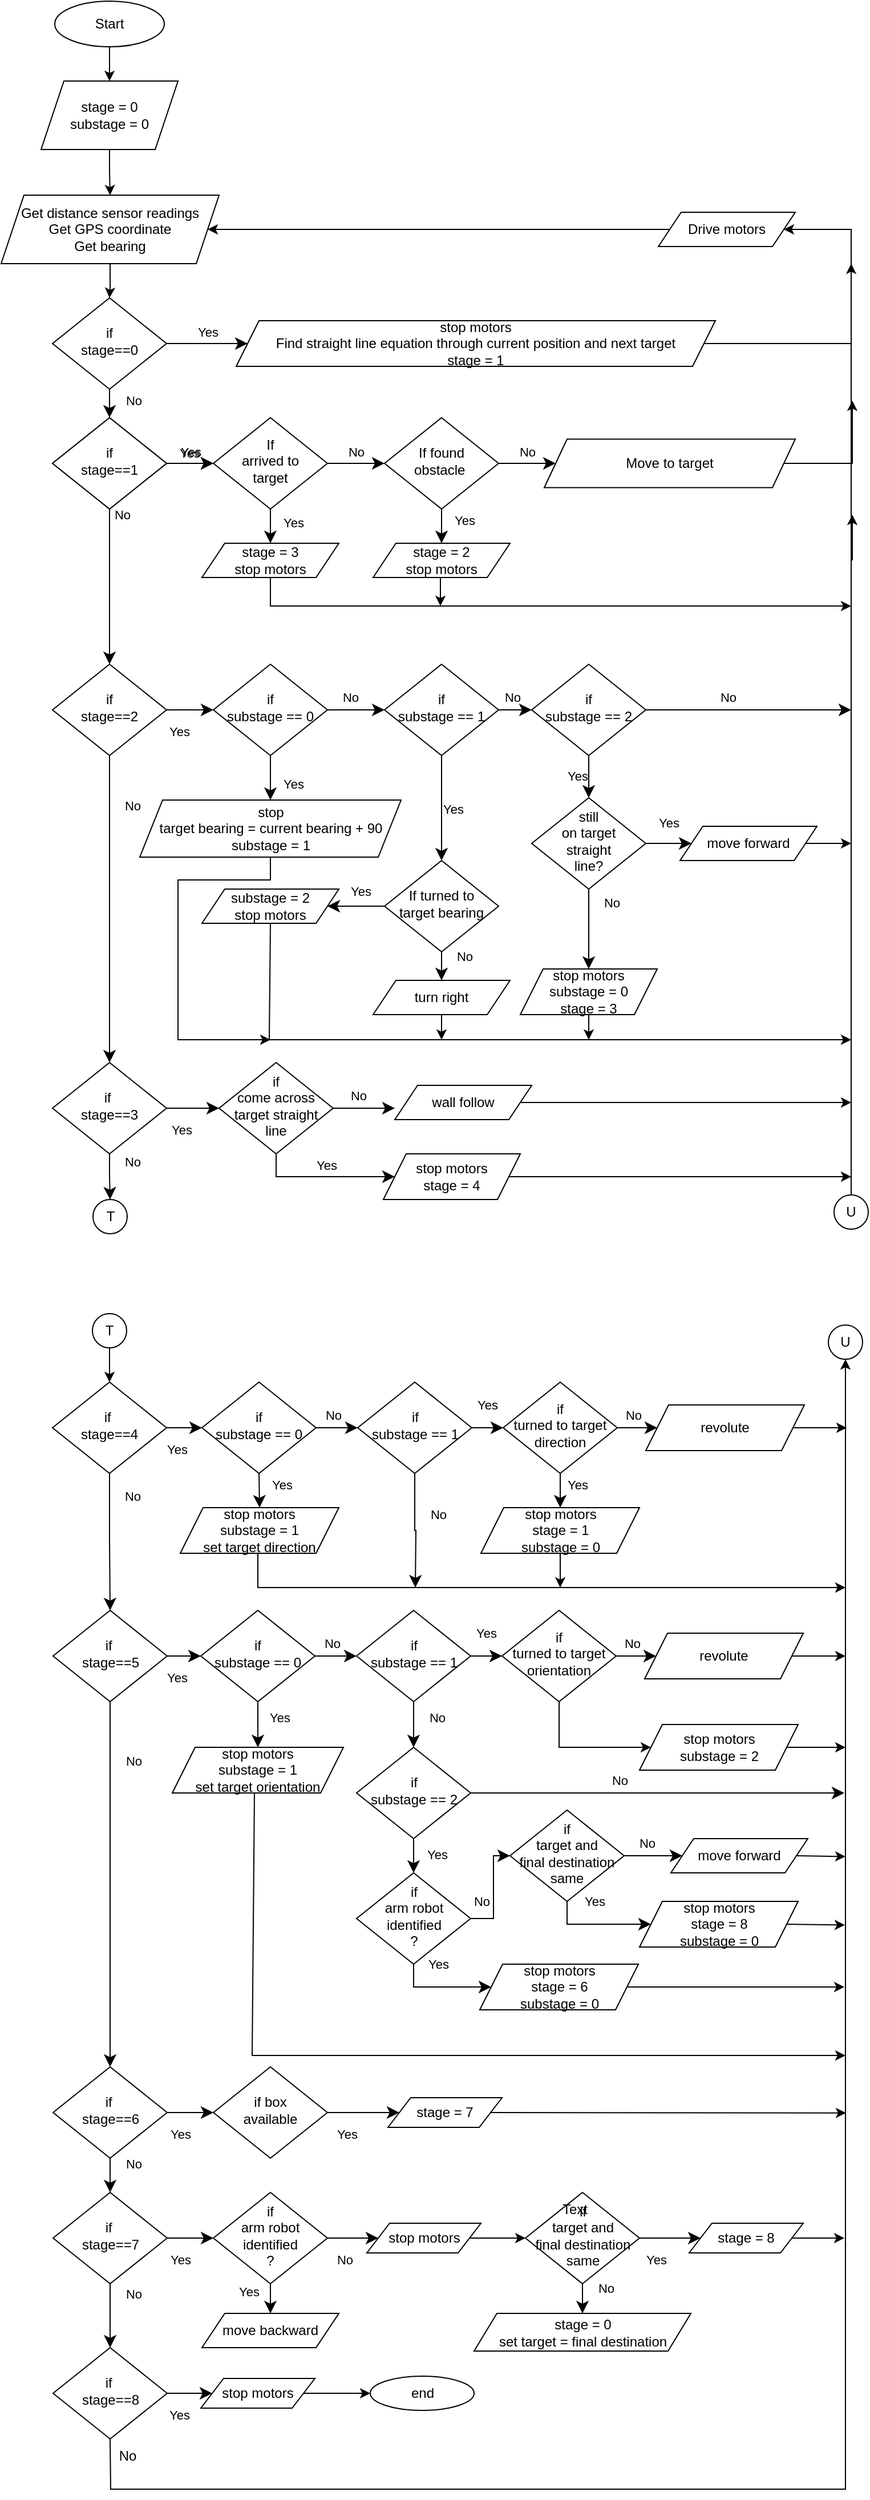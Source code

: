 <mxfile version="24.2.5" type="device">
  <diagram name="Page-1" id="t5jwGCP0SxloQZ26RUvD">
    <mxGraphModel dx="1518" dy="740" grid="1" gridSize="10" guides="1" tooltips="1" connect="1" arrows="1" fold="1" page="1" pageScale="1" pageWidth="827" pageHeight="1169" math="0" shadow="0">
      <root>
        <mxCell id="0" />
        <mxCell id="1" parent="0" />
        <mxCell id="_TaEZDNFQUjbEq2UXu18-1" value="" style="edgeStyle=orthogonalEdgeStyle;rounded=0;orthogonalLoop=1;jettySize=auto;html=1;" parent="1" source="_TaEZDNFQUjbEq2UXu18-2" target="_TaEZDNFQUjbEq2UXu18-4" edge="1">
          <mxGeometry relative="1" as="geometry" />
        </mxCell>
        <mxCell id="_TaEZDNFQUjbEq2UXu18-2" value="Start" style="ellipse;whiteSpace=wrap;html=1;" parent="1" vertex="1">
          <mxGeometry x="64" y="50" width="96" height="40" as="geometry" />
        </mxCell>
        <mxCell id="_TaEZDNFQUjbEq2UXu18-3" value="" style="edgeStyle=orthogonalEdgeStyle;rounded=0;orthogonalLoop=1;jettySize=auto;html=1;" parent="1" source="_TaEZDNFQUjbEq2UXu18-4" target="_TaEZDNFQUjbEq2UXu18-6" edge="1">
          <mxGeometry relative="1" as="geometry" />
        </mxCell>
        <mxCell id="_TaEZDNFQUjbEq2UXu18-4" value="stage = 0&lt;br&gt;substage = 0" style="shape=parallelogram;perimeter=parallelogramPerimeter;whiteSpace=wrap;html=1;fixedSize=1;" parent="1" vertex="1">
          <mxGeometry x="52" y="120" width="120" height="60" as="geometry" />
        </mxCell>
        <mxCell id="_TaEZDNFQUjbEq2UXu18-5" value="" style="edgeStyle=orthogonalEdgeStyle;rounded=0;orthogonalLoop=1;jettySize=auto;html=1;" parent="1" source="_TaEZDNFQUjbEq2UXu18-6" target="_TaEZDNFQUjbEq2UXu18-8" edge="1">
          <mxGeometry relative="1" as="geometry" />
        </mxCell>
        <mxCell id="_TaEZDNFQUjbEq2UXu18-6" value="Get distance sensor readings&lt;br&gt;Get GPS coordinate&lt;br&gt;Get bearing" style="shape=parallelogram;perimeter=parallelogramPerimeter;whiteSpace=wrap;html=1;fixedSize=1;" parent="1" vertex="1">
          <mxGeometry x="17" y="220" width="191" height="60" as="geometry" />
        </mxCell>
        <mxCell id="_TaEZDNFQUjbEq2UXu18-7" value="No" style="rounded=0;html=1;jettySize=auto;orthogonalLoop=1;fontSize=11;endArrow=classic;endFill=1;endSize=8;strokeWidth=1;shadow=0;labelBackgroundColor=none;edgeStyle=orthogonalEdgeStyle;exitX=0.5;exitY=1;exitDx=0;exitDy=0;entryX=0.5;entryY=0;entryDx=0;entryDy=0;" parent="1" source="_TaEZDNFQUjbEq2UXu18-8" target="_TaEZDNFQUjbEq2UXu18-13" edge="1">
          <mxGeometry x="-0.2" y="21" relative="1" as="geometry">
            <mxPoint as="offset" />
            <mxPoint x="114" y="390" as="sourcePoint" />
            <mxPoint x="183" y="440" as="targetPoint" />
          </mxGeometry>
        </mxCell>
        <mxCell id="_TaEZDNFQUjbEq2UXu18-8" value="if&lt;br&gt;stage==0" style="rhombus;whiteSpace=wrap;html=1;shadow=0;fontFamily=Helvetica;fontSize=12;align=center;strokeWidth=1;spacing=6;spacingTop=-4;" parent="1" vertex="1">
          <mxGeometry x="62" y="310" width="100" height="80" as="geometry" />
        </mxCell>
        <mxCell id="_TaEZDNFQUjbEq2UXu18-9" value="Yes" style="edgeStyle=orthogonalEdgeStyle;rounded=0;html=1;jettySize=auto;orthogonalLoop=1;fontSize=11;endArrow=classic;endFill=1;endSize=8;strokeWidth=1;shadow=0;labelBackgroundColor=none;strokeColor=default;entryX=0;entryY=0.5;entryDx=0;entryDy=0;" parent="1" source="_TaEZDNFQUjbEq2UXu18-8" target="_TaEZDNFQUjbEq2UXu18-10" edge="1">
          <mxGeometry y="10" relative="1" as="geometry">
            <mxPoint as="offset" />
            <mxPoint x="214" y="350" as="targetPoint" />
          </mxGeometry>
        </mxCell>
        <mxCell id="_TaEZDNFQUjbEq2UXu18-10" value="stop motors&lt;br&gt;Find straight line equation through current position and next target&lt;br&gt;stage = 1" style="shape=parallelogram;perimeter=parallelogramPerimeter;whiteSpace=wrap;html=1;fixedSize=1;" parent="1" vertex="1">
          <mxGeometry x="223" y="330" width="420" height="40" as="geometry" />
        </mxCell>
        <mxCell id="_TaEZDNFQUjbEq2UXu18-12" value="No" style="rounded=0;html=1;jettySize=auto;orthogonalLoop=1;fontSize=11;endArrow=classic;endFill=1;endSize=8;strokeWidth=1;shadow=0;labelBackgroundColor=none;edgeStyle=orthogonalEdgeStyle;exitX=0.5;exitY=1;exitDx=0;exitDy=0;entryX=0.5;entryY=0;entryDx=0;entryDy=0;" parent="1" source="_TaEZDNFQUjbEq2UXu18-33" target="_TaEZDNFQUjbEq2UXu18-36" edge="1">
          <mxGeometry x="-0.926" y="11" relative="1" as="geometry">
            <mxPoint as="offset" />
            <mxPoint x="112" y="512" as="sourcePoint" />
            <mxPoint x="103" y="562" as="targetPoint" />
          </mxGeometry>
        </mxCell>
        <mxCell id="_TaEZDNFQUjbEq2UXu18-13" value="if&lt;br&gt;stage==1" style="rhombus;whiteSpace=wrap;html=1;shadow=0;fontFamily=Helvetica;fontSize=12;align=center;strokeWidth=1;spacing=6;spacingTop=-4;" parent="1" vertex="1">
          <mxGeometry x="62" y="415" width="100" height="80" as="geometry" />
        </mxCell>
        <mxCell id="_TaEZDNFQUjbEq2UXu18-14" value="Yes" style="edgeStyle=orthogonalEdgeStyle;rounded=0;html=1;jettySize=auto;orthogonalLoop=1;fontSize=11;endArrow=classic;endFill=1;endSize=8;strokeWidth=1;shadow=0;labelBackgroundColor=none;strokeColor=default;entryX=0;entryY=0.5;entryDx=0;entryDy=0;" parent="1" source="_TaEZDNFQUjbEq2UXu18-13" target="_TaEZDNFQUjbEq2UXu18-17" edge="1">
          <mxGeometry y="10" relative="1" as="geometry">
            <mxPoint as="offset" />
            <mxPoint x="205" y="455" as="targetPoint" />
          </mxGeometry>
        </mxCell>
        <mxCell id="_TaEZDNFQUjbEq2UXu18-15" value="Yes" style="rounded=0;html=1;jettySize=auto;orthogonalLoop=1;fontSize=11;endArrow=classic;endFill=1;endSize=8;strokeWidth=1;shadow=0;labelBackgroundColor=none;edgeStyle=orthogonalEdgeStyle;entryX=0.5;entryY=0;entryDx=0;entryDy=0;" parent="1" source="_TaEZDNFQUjbEq2UXu18-17" target="_TaEZDNFQUjbEq2UXu18-24" edge="1">
          <mxGeometry x="0.273" y="20" relative="1" as="geometry">
            <mxPoint as="offset" />
            <mxPoint x="273" y="535" as="targetPoint" />
          </mxGeometry>
        </mxCell>
        <mxCell id="_TaEZDNFQUjbEq2UXu18-16" value="No" style="edgeStyle=orthogonalEdgeStyle;rounded=0;html=1;jettySize=auto;orthogonalLoop=1;fontSize=11;endArrow=classic;endFill=1;endSize=8;strokeWidth=1;shadow=0;labelBackgroundColor=none;entryX=0;entryY=0.5;entryDx=0;entryDy=0;" parent="1" source="_TaEZDNFQUjbEq2UXu18-17" target="_TaEZDNFQUjbEq2UXu18-22" edge="1">
          <mxGeometry y="10" relative="1" as="geometry">
            <mxPoint as="offset" />
            <mxPoint x="363" y="455" as="targetPoint" />
          </mxGeometry>
        </mxCell>
        <mxCell id="_TaEZDNFQUjbEq2UXu18-17" value="If&lt;br&gt;arrived to &lt;br&gt;target" style="rhombus;whiteSpace=wrap;html=1;shadow=0;fontFamily=Helvetica;fontSize=12;align=center;strokeWidth=1;spacing=6;spacingTop=-4;" parent="1" vertex="1">
          <mxGeometry x="203" y="415" width="100" height="80" as="geometry" />
        </mxCell>
        <mxCell id="_TaEZDNFQUjbEq2UXu18-18" value="" style="edgeStyle=orthogonalEdgeStyle;rounded=0;orthogonalLoop=1;jettySize=auto;html=1;strokeColor=default;endArrow=classic;endFill=1;" parent="1" source="_TaEZDNFQUjbEq2UXu18-19" target="_TaEZDNFQUjbEq2UXu18-6" edge="1">
          <mxGeometry relative="1" as="geometry" />
        </mxCell>
        <mxCell id="_TaEZDNFQUjbEq2UXu18-19" value="Drive motors" style="shape=parallelogram;perimeter=parallelogramPerimeter;whiteSpace=wrap;html=1;fixedSize=1;" parent="1" vertex="1">
          <mxGeometry x="593" y="235" width="120" height="30" as="geometry" />
        </mxCell>
        <mxCell id="_TaEZDNFQUjbEq2UXu18-20" value="Yes" style="rounded=0;html=1;jettySize=auto;orthogonalLoop=1;fontSize=11;endArrow=classic;endFill=1;endSize=8;strokeWidth=1;shadow=0;labelBackgroundColor=none;edgeStyle=orthogonalEdgeStyle;entryX=0.5;entryY=0;entryDx=0;entryDy=0;" parent="1" source="_TaEZDNFQUjbEq2UXu18-22" target="_TaEZDNFQUjbEq2UXu18-26" edge="1">
          <mxGeometry x="0.2" y="20" relative="1" as="geometry">
            <mxPoint as="offset" />
            <mxPoint x="433" y="535" as="targetPoint" />
          </mxGeometry>
        </mxCell>
        <mxCell id="_TaEZDNFQUjbEq2UXu18-21" value="No" style="edgeStyle=orthogonalEdgeStyle;rounded=0;html=1;jettySize=auto;orthogonalLoop=1;fontSize=11;endArrow=classic;endFill=1;endSize=8;strokeWidth=1;shadow=0;labelBackgroundColor=none;entryX=0;entryY=0.5;entryDx=0;entryDy=0;" parent="1" source="_TaEZDNFQUjbEq2UXu18-22" target="_TaEZDNFQUjbEq2UXu18-27" edge="1">
          <mxGeometry y="10" relative="1" as="geometry">
            <mxPoint as="offset" />
            <mxPoint x="523" y="430" as="targetPoint" />
          </mxGeometry>
        </mxCell>
        <mxCell id="_TaEZDNFQUjbEq2UXu18-22" value="If found obstacle&amp;nbsp;" style="rhombus;whiteSpace=wrap;html=1;shadow=0;fontFamily=Helvetica;fontSize=12;align=center;strokeWidth=1;spacing=6;spacingTop=-4;" parent="1" vertex="1">
          <mxGeometry x="353" y="415" width="100" height="80" as="geometry" />
        </mxCell>
        <mxCell id="_TaEZDNFQUjbEq2UXu18-24" value="stage = 3&lt;br&gt;stop motors" style="shape=parallelogram;perimeter=parallelogramPerimeter;whiteSpace=wrap;html=1;fixedSize=1;" parent="1" vertex="1">
          <mxGeometry x="193" y="525" width="120" height="30" as="geometry" />
        </mxCell>
        <mxCell id="_TaEZDNFQUjbEq2UXu18-25" value="" style="edgeStyle=orthogonalEdgeStyle;rounded=0;orthogonalLoop=1;jettySize=auto;html=1;strokeColor=default;endArrow=classic;endFill=1;exitX=0.5;exitY=1;exitDx=0;exitDy=0;" parent="1" source="_TaEZDNFQUjbEq2UXu18-26" edge="1">
          <mxGeometry relative="1" as="geometry">
            <mxPoint x="402" y="580" as="targetPoint" />
          </mxGeometry>
        </mxCell>
        <mxCell id="_TaEZDNFQUjbEq2UXu18-26" value="stage = 2&lt;br&gt;stop&amp;nbsp;motors" style="shape=parallelogram;perimeter=parallelogramPerimeter;whiteSpace=wrap;html=1;fixedSize=1;" parent="1" vertex="1">
          <mxGeometry x="343" y="525" width="120" height="30" as="geometry" />
        </mxCell>
        <mxCell id="_TaEZDNFQUjbEq2UXu18-27" value="Move to target" style="shape=parallelogram;perimeter=parallelogramPerimeter;whiteSpace=wrap;html=1;fixedSize=1;" parent="1" vertex="1">
          <mxGeometry x="493" y="433.75" width="220" height="42.5" as="geometry" />
        </mxCell>
        <mxCell id="_TaEZDNFQUjbEq2UXu18-28" value="" style="endArrow=classic;html=1;rounded=0;strokeColor=default;exitX=0.5;exitY=1;exitDx=0;exitDy=0;" parent="1" source="_TaEZDNFQUjbEq2UXu18-24" edge="1">
          <mxGeometry width="50" height="50" relative="1" as="geometry">
            <mxPoint x="403" y="510" as="sourcePoint" />
            <mxPoint x="762" y="580" as="targetPoint" />
            <Array as="points">
              <mxPoint x="253" y="580" />
              <mxPoint x="598" y="580" />
            </Array>
          </mxGeometry>
        </mxCell>
        <mxCell id="_TaEZDNFQUjbEq2UXu18-29" value="" style="endArrow=classic;html=1;rounded=0;strokeColor=default;exitX=1;exitY=0.5;exitDx=0;exitDy=0;" parent="1" source="_TaEZDNFQUjbEq2UXu18-27" edge="1">
          <mxGeometry width="50" height="50" relative="1" as="geometry">
            <mxPoint x="403" y="510" as="sourcePoint" />
            <mxPoint x="763" y="400" as="targetPoint" />
            <Array as="points">
              <mxPoint x="763" y="455" />
            </Array>
          </mxGeometry>
        </mxCell>
        <mxCell id="_TaEZDNFQUjbEq2UXu18-30" value="" style="endArrow=classic;html=1;rounded=0;strokeColor=default;" parent="1" edge="1">
          <mxGeometry width="50" height="50" relative="1" as="geometry">
            <mxPoint x="763" y="540" as="sourcePoint" />
            <mxPoint x="763" y="500" as="targetPoint" />
            <Array as="points">
              <mxPoint x="763" y="540" />
            </Array>
          </mxGeometry>
        </mxCell>
        <mxCell id="_TaEZDNFQUjbEq2UXu18-31" value="No" style="edgeStyle=orthogonalEdgeStyle;rounded=0;html=1;jettySize=auto;orthogonalLoop=1;fontSize=11;endArrow=classic;endFill=1;endSize=8;strokeWidth=1;shadow=0;labelBackgroundColor=none;entryX=0;entryY=0.5;entryDx=0;entryDy=0;exitX=1;exitY=0.5;exitDx=0;exitDy=0;" parent="1" source="_TaEZDNFQUjbEq2UXu18-32" target="_TaEZDNFQUjbEq2UXu18-40" edge="1">
          <mxGeometry x="-0.208" y="11" relative="1" as="geometry">
            <mxPoint as="offset" />
            <mxPoint x="353" y="671" as="targetPoint" />
            <mxPoint x="303" y="671" as="sourcePoint" />
          </mxGeometry>
        </mxCell>
        <mxCell id="_TaEZDNFQUjbEq2UXu18-32" value="if &lt;br&gt;substage == 0" style="rhombus;whiteSpace=wrap;html=1;shadow=0;fontFamily=Helvetica;fontSize=12;align=center;strokeWidth=1;spacing=6;spacingTop=-4;" parent="1" vertex="1">
          <mxGeometry x="203" y="631" width="100" height="80" as="geometry" />
        </mxCell>
        <mxCell id="_TaEZDNFQUjbEq2UXu18-33" value="if&lt;br&gt;stage==1" style="rhombus;whiteSpace=wrap;html=1;shadow=0;fontFamily=Helvetica;fontSize=12;align=center;strokeWidth=1;spacing=6;spacingTop=-4;" parent="1" vertex="1">
          <mxGeometry x="62" y="415" width="100" height="80" as="geometry" />
        </mxCell>
        <mxCell id="_TaEZDNFQUjbEq2UXu18-34" value="Yes" style="edgeStyle=orthogonalEdgeStyle;rounded=0;html=1;jettySize=auto;orthogonalLoop=1;fontSize=11;endArrow=classic;endFill=1;endSize=8;strokeWidth=1;shadow=0;labelBackgroundColor=none;strokeColor=default;entryX=0;entryY=0.5;entryDx=0;entryDy=0;" parent="1" source="_TaEZDNFQUjbEq2UXu18-33" edge="1">
          <mxGeometry y="10" relative="1" as="geometry">
            <mxPoint as="offset" />
            <mxPoint x="203" y="455" as="targetPoint" />
          </mxGeometry>
        </mxCell>
        <mxCell id="_TaEZDNFQUjbEq2UXu18-35" value="No" style="rounded=0;html=1;jettySize=auto;orthogonalLoop=1;fontSize=11;endArrow=classic;endFill=1;endSize=8;strokeWidth=1;shadow=0;labelBackgroundColor=none;edgeStyle=orthogonalEdgeStyle;exitX=0.5;exitY=1;exitDx=0;exitDy=0;entryX=0.5;entryY=0;entryDx=0;entryDy=0;" parent="1" source="_TaEZDNFQUjbEq2UXu18-36" target="_TaEZDNFQUjbEq2UXu18-44" edge="1">
          <mxGeometry x="-0.675" y="20" relative="1" as="geometry">
            <mxPoint as="offset" />
            <mxPoint x="143" y="720" as="sourcePoint" />
            <mxPoint x="113" y="780" as="targetPoint" />
            <Array as="points" />
          </mxGeometry>
        </mxCell>
        <mxCell id="_TaEZDNFQUjbEq2UXu18-36" value="if&lt;br&gt;stage==2" style="rhombus;whiteSpace=wrap;html=1;shadow=0;fontFamily=Helvetica;fontSize=12;align=center;strokeWidth=1;spacing=6;spacingTop=-4;" parent="1" vertex="1">
          <mxGeometry x="62" y="631" width="100" height="80" as="geometry" />
        </mxCell>
        <mxCell id="_TaEZDNFQUjbEq2UXu18-37" value="Yes" style="edgeStyle=orthogonalEdgeStyle;rounded=0;html=1;jettySize=auto;orthogonalLoop=1;fontSize=11;endArrow=classic;endFill=1;endSize=8;strokeWidth=1;shadow=0;labelBackgroundColor=none;strokeColor=default;entryX=0;entryY=0.5;entryDx=0;entryDy=0;exitX=1;exitY=0.5;exitDx=0;exitDy=0;" parent="1" source="_TaEZDNFQUjbEq2UXu18-36" target="_TaEZDNFQUjbEq2UXu18-32" edge="1">
          <mxGeometry x="-0.463" y="-19" relative="1" as="geometry">
            <mxPoint as="offset" />
            <mxPoint x="203" y="671" as="targetPoint" />
            <mxPoint x="162" y="667" as="sourcePoint" />
          </mxGeometry>
        </mxCell>
        <mxCell id="_TaEZDNFQUjbEq2UXu18-39" value="Yes" style="edgeStyle=orthogonalEdgeStyle;rounded=0;html=1;jettySize=auto;orthogonalLoop=1;fontSize=11;endArrow=classic;endFill=1;endSize=8;strokeWidth=1;shadow=0;labelBackgroundColor=none;exitX=0.5;exitY=1;exitDx=0;exitDy=0;entryX=0.5;entryY=0;entryDx=0;entryDy=0;" parent="1" source="_TaEZDNFQUjbEq2UXu18-40" target="_TaEZDNFQUjbEq2UXu18-63" edge="1">
          <mxGeometry x="0.014" y="10" relative="1" as="geometry">
            <mxPoint as="offset" />
            <mxPoint x="403" y="769.5" as="targetPoint" />
            <Array as="points" />
          </mxGeometry>
        </mxCell>
        <mxCell id="_TaEZDNFQUjbEq2UXu18-40" value="if &lt;br&gt;substage == 1" style="rhombus;whiteSpace=wrap;html=1;shadow=0;fontFamily=Helvetica;fontSize=12;align=center;strokeWidth=1;spacing=6;spacingTop=-4;" parent="1" vertex="1">
          <mxGeometry x="353" y="631" width="100" height="80" as="geometry" />
        </mxCell>
        <mxCell id="_TaEZDNFQUjbEq2UXu18-44" value="if&amp;nbsp;&lt;br&gt;stage==3" style="rhombus;whiteSpace=wrap;html=1;shadow=0;fontFamily=Helvetica;fontSize=12;align=center;strokeWidth=1;spacing=6;spacingTop=-4;" parent="1" vertex="1">
          <mxGeometry x="62" y="980" width="100" height="80" as="geometry" />
        </mxCell>
        <mxCell id="_TaEZDNFQUjbEq2UXu18-45" value="end" style="ellipse;whiteSpace=wrap;html=1;" parent="1" vertex="1">
          <mxGeometry x="340.5" y="2131" width="91" height="30" as="geometry" />
        </mxCell>
        <mxCell id="_TaEZDNFQUjbEq2UXu18-46" value="" style="endArrow=classic;html=1;rounded=0;strokeColor=default;exitX=0.5;exitY=0;exitDx=0;exitDy=0;" parent="1" source="_TaEZDNFQUjbEq2UXu18-98" edge="1">
          <mxGeometry width="50" height="50" relative="1" as="geometry">
            <mxPoint x="762" y="1104" as="sourcePoint" />
            <mxPoint x="762" y="280" as="targetPoint" />
          </mxGeometry>
        </mxCell>
        <mxCell id="_TaEZDNFQUjbEq2UXu18-57" value="Yes" style="rounded=0;html=1;jettySize=auto;orthogonalLoop=1;fontSize=11;endArrow=classic;endFill=1;endSize=8;strokeWidth=1;shadow=0;labelBackgroundColor=none;edgeStyle=orthogonalEdgeStyle;entryX=0.5;entryY=0;entryDx=0;entryDy=0;exitX=0.5;exitY=1;exitDx=0;exitDy=0;" parent="1" source="_TaEZDNFQUjbEq2UXu18-32" target="_TaEZDNFQUjbEq2UXu18-58" edge="1">
          <mxGeometry x="0.273" y="20" relative="1" as="geometry">
            <mxPoint as="offset" />
            <mxPoint x="256" y="741.5" as="targetPoint" />
            <mxPoint x="256" y="711.5" as="sourcePoint" />
          </mxGeometry>
        </mxCell>
        <mxCell id="_TaEZDNFQUjbEq2UXu18-58" value="stop&lt;br&gt;target bearing = current bearing + 90&lt;br&gt;substage = 1" style="shape=parallelogram;perimeter=parallelogramPerimeter;whiteSpace=wrap;html=1;fixedSize=1;" parent="1" vertex="1">
          <mxGeometry x="138.5" y="750" width="229" height="50" as="geometry" />
        </mxCell>
        <mxCell id="_TaEZDNFQUjbEq2UXu18-59" value="if &lt;br&gt;substage == 2" style="rhombus;whiteSpace=wrap;html=1;shadow=0;fontFamily=Helvetica;fontSize=12;align=center;strokeWidth=1;spacing=6;spacingTop=-4;" parent="1" vertex="1">
          <mxGeometry x="482" y="631" width="100" height="80" as="geometry" />
        </mxCell>
        <mxCell id="_TaEZDNFQUjbEq2UXu18-60" value="No" style="edgeStyle=orthogonalEdgeStyle;rounded=0;html=1;jettySize=auto;orthogonalLoop=1;fontSize=11;endArrow=classic;endFill=1;endSize=8;strokeWidth=1;shadow=0;labelBackgroundColor=none;entryX=0;entryY=0.5;entryDx=0;entryDy=0;exitX=1;exitY=0.5;exitDx=0;exitDy=0;" parent="1" source="_TaEZDNFQUjbEq2UXu18-40" target="_TaEZDNFQUjbEq2UXu18-59" edge="1">
          <mxGeometry x="-0.208" y="11" relative="1" as="geometry">
            <mxPoint as="offset" />
            <mxPoint x="407" y="682" as="targetPoint" />
            <mxPoint x="512" y="690" as="sourcePoint" />
          </mxGeometry>
        </mxCell>
        <mxCell id="_TaEZDNFQUjbEq2UXu18-62" value="No" style="edgeStyle=orthogonalEdgeStyle;rounded=0;html=1;jettySize=auto;orthogonalLoop=1;fontSize=11;endArrow=classic;endFill=1;endSize=8;strokeWidth=1;shadow=0;labelBackgroundColor=none;exitX=1;exitY=0.5;exitDx=0;exitDy=0;" parent="1" source="_TaEZDNFQUjbEq2UXu18-59" edge="1">
          <mxGeometry x="-0.208" y="11" relative="1" as="geometry">
            <mxPoint as="offset" />
            <mxPoint x="762" y="671" as="targetPoint" />
            <mxPoint x="672" y="670" as="sourcePoint" />
          </mxGeometry>
        </mxCell>
        <mxCell id="_TaEZDNFQUjbEq2UXu18-63" value="If turned to target bearing" style="rhombus;whiteSpace=wrap;html=1;shadow=0;fontFamily=Helvetica;fontSize=12;align=center;strokeWidth=1;spacing=6;spacingTop=-4;" parent="1" vertex="1">
          <mxGeometry x="353" y="803" width="100" height="80" as="geometry" />
        </mxCell>
        <mxCell id="_TaEZDNFQUjbEq2UXu18-64" value="substage = 2&lt;br&gt;stop&amp;nbsp;motors" style="shape=parallelogram;perimeter=parallelogramPerimeter;whiteSpace=wrap;html=1;fixedSize=1;" parent="1" vertex="1">
          <mxGeometry x="193" y="828" width="120" height="30" as="geometry" />
        </mxCell>
        <mxCell id="_TaEZDNFQUjbEq2UXu18-67" value="Yes" style="edgeStyle=orthogonalEdgeStyle;rounded=0;html=1;jettySize=auto;orthogonalLoop=1;fontSize=11;endArrow=classic;endFill=1;endSize=8;strokeWidth=1;shadow=0;labelBackgroundColor=none;strokeColor=default;entryX=1;entryY=0.5;entryDx=0;entryDy=0;" parent="1" source="_TaEZDNFQUjbEq2UXu18-63" target="_TaEZDNFQUjbEq2UXu18-64" edge="1">
          <mxGeometry x="-0.16" y="-13" relative="1" as="geometry">
            <mxPoint as="offset" />
            <mxPoint x="312" y="880" as="targetPoint" />
            <mxPoint x="342" y="880" as="sourcePoint" />
            <Array as="points" />
          </mxGeometry>
        </mxCell>
        <mxCell id="_TaEZDNFQUjbEq2UXu18-68" value="turn right" style="shape=parallelogram;perimeter=parallelogramPerimeter;whiteSpace=wrap;html=1;fixedSize=1;" parent="1" vertex="1">
          <mxGeometry x="343" y="908" width="120" height="30" as="geometry" />
        </mxCell>
        <mxCell id="_TaEZDNFQUjbEq2UXu18-69" value="No" style="rounded=0;html=1;jettySize=auto;orthogonalLoop=1;fontSize=11;endArrow=classic;endFill=1;endSize=8;strokeWidth=1;shadow=0;labelBackgroundColor=none;edgeStyle=orthogonalEdgeStyle;exitX=0.5;exitY=1;exitDx=0;exitDy=0;entryX=0.5;entryY=0;entryDx=0;entryDy=0;" parent="1" source="_TaEZDNFQUjbEq2UXu18-63" target="_TaEZDNFQUjbEq2UXu18-68" edge="1">
          <mxGeometry x="-0.675" y="20" relative="1" as="geometry">
            <mxPoint as="offset" />
            <mxPoint x="255" y="882" as="sourcePoint" />
            <mxPoint x="402" y="910" as="targetPoint" />
            <Array as="points" />
          </mxGeometry>
        </mxCell>
        <mxCell id="_TaEZDNFQUjbEq2UXu18-70" value="Yes" style="edgeStyle=orthogonalEdgeStyle;rounded=0;html=1;jettySize=auto;orthogonalLoop=1;fontSize=11;endArrow=classic;endFill=1;endSize=8;strokeWidth=1;shadow=0;labelBackgroundColor=none;exitX=0.5;exitY=1;exitDx=0;exitDy=0;" parent="1" source="_TaEZDNFQUjbEq2UXu18-59" target="_TaEZDNFQUjbEq2UXu18-73" edge="1">
          <mxGeometry x="0.014" y="10" relative="1" as="geometry">
            <mxPoint as="offset" />
            <mxPoint x="478" y="813" as="targetPoint" />
            <mxPoint x="478" y="721" as="sourcePoint" />
            <Array as="points" />
          </mxGeometry>
        </mxCell>
        <mxCell id="_TaEZDNFQUjbEq2UXu18-73" value="still &lt;br&gt;on target straight &lt;br&gt;line?" style="rhombus;whiteSpace=wrap;html=1;shadow=0;fontFamily=Helvetica;fontSize=12;align=center;strokeWidth=1;spacing=6;spacingTop=-4;" parent="1" vertex="1">
          <mxGeometry x="482" y="748" width="100" height="80" as="geometry" />
        </mxCell>
        <mxCell id="_TaEZDNFQUjbEq2UXu18-74" value="stop&amp;nbsp;motors&lt;br&gt;substage = 0&lt;br&gt;stage = 3" style="shape=parallelogram;perimeter=parallelogramPerimeter;whiteSpace=wrap;html=1;fixedSize=1;" parent="1" vertex="1">
          <mxGeometry x="472" y="898" width="120" height="40" as="geometry" />
        </mxCell>
        <mxCell id="_TaEZDNFQUjbEq2UXu18-75" value="No" style="rounded=0;html=1;jettySize=auto;orthogonalLoop=1;fontSize=11;endArrow=classic;endFill=1;endSize=8;strokeWidth=1;shadow=0;labelBackgroundColor=none;edgeStyle=orthogonalEdgeStyle;exitX=0.5;exitY=1;exitDx=0;exitDy=0;entryX=0.5;entryY=0;entryDx=0;entryDy=0;" parent="1" source="_TaEZDNFQUjbEq2UXu18-73" target="_TaEZDNFQUjbEq2UXu18-74" edge="1">
          <mxGeometry x="-0.675" y="20" relative="1" as="geometry">
            <mxPoint as="offset" />
            <mxPoint x="405" y="839" as="sourcePoint" />
            <mxPoint x="552" y="867" as="targetPoint" />
            <Array as="points" />
          </mxGeometry>
        </mxCell>
        <mxCell id="_TaEZDNFQUjbEq2UXu18-79" value="move forward" style="shape=parallelogram;perimeter=parallelogramPerimeter;whiteSpace=wrap;html=1;fixedSize=1;" parent="1" vertex="1">
          <mxGeometry x="612" y="773" width="120" height="30" as="geometry" />
        </mxCell>
        <mxCell id="_TaEZDNFQUjbEq2UXu18-80" value="Yes" style="edgeStyle=orthogonalEdgeStyle;rounded=0;html=1;jettySize=auto;orthogonalLoop=1;fontSize=11;endArrow=classic;endFill=1;endSize=8;strokeWidth=1;shadow=0;labelBackgroundColor=none;strokeColor=default;entryX=0;entryY=0.5;entryDx=0;entryDy=0;exitX=1;exitY=0.5;exitDx=0;exitDy=0;" parent="1" source="_TaEZDNFQUjbEq2UXu18-73" target="_TaEZDNFQUjbEq2UXu18-79" edge="1">
          <mxGeometry x="0.333" y="18" relative="1" as="geometry">
            <mxPoint as="offset" />
            <mxPoint x="640" y="789" as="targetPoint" />
            <mxPoint x="599" y="789" as="sourcePoint" />
          </mxGeometry>
        </mxCell>
        <mxCell id="_TaEZDNFQUjbEq2UXu18-83" value="" style="endArrow=classic;html=1;rounded=0;exitX=1;exitY=0.5;exitDx=0;exitDy=0;" parent="1" source="_TaEZDNFQUjbEq2UXu18-79" edge="1">
          <mxGeometry width="50" height="50" relative="1" as="geometry">
            <mxPoint x="732" y="860" as="sourcePoint" />
            <mxPoint x="762" y="788" as="targetPoint" />
          </mxGeometry>
        </mxCell>
        <mxCell id="_TaEZDNFQUjbEq2UXu18-84" value="" style="endArrow=classic;html=1;rounded=0;exitX=0.5;exitY=1;exitDx=0;exitDy=0;" parent="1" source="_TaEZDNFQUjbEq2UXu18-64" edge="1">
          <mxGeometry width="50" height="50" relative="1" as="geometry">
            <mxPoint x="452" y="960" as="sourcePoint" />
            <mxPoint x="762" y="960" as="targetPoint" />
            <Array as="points">
              <mxPoint x="252" y="960" />
            </Array>
          </mxGeometry>
        </mxCell>
        <mxCell id="_TaEZDNFQUjbEq2UXu18-85" value="" style="endArrow=classic;html=1;rounded=0;exitX=0.5;exitY=1;exitDx=0;exitDy=0;" parent="1" source="_TaEZDNFQUjbEq2UXu18-68" edge="1">
          <mxGeometry width="50" height="50" relative="1" as="geometry">
            <mxPoint x="452" y="960" as="sourcePoint" />
            <mxPoint x="403" y="960" as="targetPoint" />
          </mxGeometry>
        </mxCell>
        <mxCell id="_TaEZDNFQUjbEq2UXu18-86" value="" style="endArrow=classic;html=1;rounded=0;exitX=0.5;exitY=1;exitDx=0;exitDy=0;" parent="1" source="_TaEZDNFQUjbEq2UXu18-74" edge="1">
          <mxGeometry width="50" height="50" relative="1" as="geometry">
            <mxPoint x="452" y="960" as="sourcePoint" />
            <mxPoint x="532" y="960" as="targetPoint" />
          </mxGeometry>
        </mxCell>
        <mxCell id="_TaEZDNFQUjbEq2UXu18-87" value="No" style="rounded=0;html=1;jettySize=auto;orthogonalLoop=1;fontSize=11;endArrow=classic;endFill=1;endSize=8;strokeWidth=1;shadow=0;labelBackgroundColor=none;edgeStyle=orthogonalEdgeStyle;exitX=0.5;exitY=1;exitDx=0;exitDy=0;entryX=0.5;entryY=0;entryDx=0;entryDy=0;" parent="1" source="_TaEZDNFQUjbEq2UXu18-44" target="_TaEZDNFQUjbEq2UXu18-97" edge="1">
          <mxGeometry x="-0.675" y="20" relative="1" as="geometry">
            <mxPoint as="offset" />
            <mxPoint x="112" y="1090" as="sourcePoint" />
            <mxPoint x="112" y="1110" as="targetPoint" />
            <Array as="points" />
          </mxGeometry>
        </mxCell>
        <mxCell id="_TaEZDNFQUjbEq2UXu18-88" value="No" style="edgeStyle=orthogonalEdgeStyle;rounded=0;html=1;jettySize=auto;orthogonalLoop=1;fontSize=11;endArrow=classic;endFill=1;endSize=8;strokeWidth=1;shadow=0;labelBackgroundColor=none;exitX=1;exitY=0.5;exitDx=0;exitDy=0;" parent="1" source="_TaEZDNFQUjbEq2UXu18-89" edge="1">
          <mxGeometry x="-0.208" y="11" relative="1" as="geometry">
            <mxPoint as="offset" />
            <mxPoint x="362" y="1020" as="targetPoint" />
            <mxPoint x="306" y="1018" as="sourcePoint" />
          </mxGeometry>
        </mxCell>
        <mxCell id="_TaEZDNFQUjbEq2UXu18-89" value="if &lt;br&gt;come across target straight line" style="rhombus;whiteSpace=wrap;html=1;shadow=0;fontFamily=Helvetica;fontSize=12;align=center;strokeWidth=1;spacing=6;spacingTop=-4;" parent="1" vertex="1">
          <mxGeometry x="208" y="980" width="100" height="80" as="geometry" />
        </mxCell>
        <mxCell id="_TaEZDNFQUjbEq2UXu18-90" value="Yes" style="rounded=0;html=1;jettySize=auto;orthogonalLoop=1;fontSize=11;endArrow=classic;endFill=1;endSize=8;strokeWidth=1;shadow=0;labelBackgroundColor=none;edgeStyle=orthogonalEdgeStyle;exitX=0.5;exitY=1;exitDx=0;exitDy=0;entryX=0;entryY=0.5;entryDx=0;entryDy=0;" parent="1" source="_TaEZDNFQUjbEq2UXu18-89" target="_TaEZDNFQUjbEq2UXu18-93" edge="1">
          <mxGeometry x="0.032" y="10" relative="1" as="geometry">
            <mxPoint as="offset" />
            <mxPoint x="258" y="1120" as="targetPoint" />
            <mxPoint x="259" y="1058.5" as="sourcePoint" />
          </mxGeometry>
        </mxCell>
        <mxCell id="_TaEZDNFQUjbEq2UXu18-91" value="Yes" style="edgeStyle=orthogonalEdgeStyle;rounded=0;html=1;jettySize=auto;orthogonalLoop=1;fontSize=11;endArrow=classic;endFill=1;endSize=8;strokeWidth=1;shadow=0;labelBackgroundColor=none;strokeColor=default;exitX=1;exitY=0.5;exitDx=0;exitDy=0;entryX=0;entryY=0.5;entryDx=0;entryDy=0;" parent="1" source="_TaEZDNFQUjbEq2UXu18-44" target="_TaEZDNFQUjbEq2UXu18-89" edge="1">
          <mxGeometry x="-0.463" y="-19" relative="1" as="geometry">
            <mxPoint as="offset" />
            <mxPoint x="202" y="1020" as="targetPoint" />
            <mxPoint x="172" y="1036" as="sourcePoint" />
          </mxGeometry>
        </mxCell>
        <mxCell id="_TaEZDNFQUjbEq2UXu18-92" value="wall follow" style="shape=parallelogram;perimeter=parallelogramPerimeter;whiteSpace=wrap;html=1;fixedSize=1;" parent="1" vertex="1">
          <mxGeometry x="362" y="1000" width="120" height="30" as="geometry" />
        </mxCell>
        <mxCell id="_TaEZDNFQUjbEq2UXu18-93" value="stop&amp;nbsp;motors&lt;br&gt;stage = 4" style="shape=parallelogram;perimeter=parallelogramPerimeter;whiteSpace=wrap;html=1;fixedSize=1;" parent="1" vertex="1">
          <mxGeometry x="352" y="1060" width="120" height="40" as="geometry" />
        </mxCell>
        <mxCell id="_TaEZDNFQUjbEq2UXu18-94" value="" style="endArrow=classic;html=1;rounded=0;exitX=1;exitY=0.5;exitDx=0;exitDy=0;" parent="1" source="_TaEZDNFQUjbEq2UXu18-92" edge="1">
          <mxGeometry width="50" height="50" relative="1" as="geometry">
            <mxPoint x="452" y="920" as="sourcePoint" />
            <mxPoint x="762" y="1015" as="targetPoint" />
          </mxGeometry>
        </mxCell>
        <mxCell id="_TaEZDNFQUjbEq2UXu18-95" value="" style="endArrow=classic;html=1;rounded=0;exitX=1;exitY=0.5;exitDx=0;exitDy=0;" parent="1" source="_TaEZDNFQUjbEq2UXu18-93" edge="1">
          <mxGeometry width="50" height="50" relative="1" as="geometry">
            <mxPoint x="452" y="920" as="sourcePoint" />
            <mxPoint x="762" y="1080" as="targetPoint" />
          </mxGeometry>
        </mxCell>
        <mxCell id="_TaEZDNFQUjbEq2UXu18-97" value="T" style="ellipse;whiteSpace=wrap;html=1;aspect=fixed;" parent="1" vertex="1">
          <mxGeometry x="97.5" y="1100" width="30" height="30" as="geometry" />
        </mxCell>
        <mxCell id="_TaEZDNFQUjbEq2UXu18-98" value="U" style="ellipse;whiteSpace=wrap;html=1;aspect=fixed;" parent="1" vertex="1">
          <mxGeometry x="747" y="1096" width="30" height="30" as="geometry" />
        </mxCell>
        <mxCell id="_TaEZDNFQUjbEq2UXu18-102" value="if&amp;nbsp;&lt;br&gt;stage==4" style="rhombus;whiteSpace=wrap;html=1;shadow=0;fontFamily=Helvetica;fontSize=12;align=center;strokeWidth=1;spacing=6;spacingTop=-4;" parent="1" vertex="1">
          <mxGeometry x="62" y="1260" width="100" height="80" as="geometry" />
        </mxCell>
        <mxCell id="_TaEZDNFQUjbEq2UXu18-103" value="No" style="rounded=0;html=1;jettySize=auto;orthogonalLoop=1;fontSize=11;endArrow=classic;endFill=1;endSize=8;strokeWidth=1;shadow=0;labelBackgroundColor=none;edgeStyle=orthogonalEdgeStyle;exitX=0.5;exitY=1;exitDx=0;exitDy=0;entryX=0.5;entryY=0;entryDx=0;entryDy=0;" parent="1" source="_TaEZDNFQUjbEq2UXu18-102" target="_TaEZDNFQUjbEq2UXu18-105" edge="1">
          <mxGeometry x="-0.675" y="20" relative="1" as="geometry">
            <mxPoint as="offset" />
            <mxPoint x="112" y="1310" as="sourcePoint" />
            <mxPoint x="113" y="1320" as="targetPoint" />
            <Array as="points" />
          </mxGeometry>
        </mxCell>
        <mxCell id="_TaEZDNFQUjbEq2UXu18-104" value="Yes" style="edgeStyle=orthogonalEdgeStyle;rounded=0;html=1;jettySize=auto;orthogonalLoop=1;fontSize=11;endArrow=classic;endFill=1;endSize=8;strokeWidth=1;shadow=0;labelBackgroundColor=none;strokeColor=default;exitX=1;exitY=0.5;exitDx=0;exitDy=0;entryX=0;entryY=0.5;entryDx=0;entryDy=0;" parent="1" source="_TaEZDNFQUjbEq2UXu18-102" target="_TaEZDNFQUjbEq2UXu18-115" edge="1">
          <mxGeometry x="-0.463" y="-19" relative="1" as="geometry">
            <mxPoint as="offset" />
            <mxPoint x="208" y="1300" as="targetPoint" />
            <mxPoint x="172" y="1316" as="sourcePoint" />
          </mxGeometry>
        </mxCell>
        <mxCell id="_TaEZDNFQUjbEq2UXu18-105" value="if&amp;nbsp;&lt;br&gt;stage==5" style="rhombus;whiteSpace=wrap;html=1;shadow=0;fontFamily=Helvetica;fontSize=12;align=center;strokeWidth=1;spacing=6;spacingTop=-4;" parent="1" vertex="1">
          <mxGeometry x="62.5" y="1460" width="100" height="80" as="geometry" />
        </mxCell>
        <mxCell id="_TaEZDNFQUjbEq2UXu18-106" value="No" style="rounded=0;html=1;jettySize=auto;orthogonalLoop=1;fontSize=11;endArrow=classic;endFill=1;endSize=8;strokeWidth=1;shadow=0;labelBackgroundColor=none;edgeStyle=orthogonalEdgeStyle;exitX=0.5;exitY=1;exitDx=0;exitDy=0;entryX=0.5;entryY=0;entryDx=0;entryDy=0;" parent="1" source="_TaEZDNFQUjbEq2UXu18-105" target="_TaEZDNFQUjbEq2UXu18-108" edge="1">
          <mxGeometry x="-0.675" y="20" relative="1" as="geometry">
            <mxPoint as="offset" />
            <mxPoint x="112" y="1780" as="sourcePoint" />
            <mxPoint x="113" y="1790" as="targetPoint" />
            <Array as="points" />
          </mxGeometry>
        </mxCell>
        <mxCell id="_TaEZDNFQUjbEq2UXu18-108" value="if&amp;nbsp;&lt;br&gt;stage==6" style="rhombus;whiteSpace=wrap;html=1;shadow=0;fontFamily=Helvetica;fontSize=12;align=center;strokeWidth=1;spacing=6;spacingTop=-4;" parent="1" vertex="1">
          <mxGeometry x="62.5" y="1860" width="100" height="80" as="geometry" />
        </mxCell>
        <mxCell id="_TaEZDNFQUjbEq2UXu18-112" value="" style="edgeStyle=orthogonalEdgeStyle;rounded=0;orthogonalLoop=1;jettySize=auto;html=1;" parent="1" source="_TaEZDNFQUjbEq2UXu18-111" target="_TaEZDNFQUjbEq2UXu18-102" edge="1">
          <mxGeometry relative="1" as="geometry" />
        </mxCell>
        <mxCell id="_TaEZDNFQUjbEq2UXu18-111" value="T" style="ellipse;whiteSpace=wrap;html=1;aspect=fixed;" parent="1" vertex="1">
          <mxGeometry x="97" y="1200" width="30" height="30" as="geometry" />
        </mxCell>
        <mxCell id="_TaEZDNFQUjbEq2UXu18-113" value="" style="endArrow=classic;html=1;rounded=0;exitX=0.5;exitY=1;exitDx=0;exitDy=0;" parent="1" source="_TaEZDNFQUjbEq2UXu18-58" edge="1">
          <mxGeometry width="50" height="50" relative="1" as="geometry">
            <mxPoint x="452" y="920" as="sourcePoint" />
            <mxPoint x="253" y="960" as="targetPoint" />
            <Array as="points">
              <mxPoint x="253" y="820" />
              <mxPoint x="172" y="820" />
              <mxPoint x="172" y="960" />
            </Array>
          </mxGeometry>
        </mxCell>
        <mxCell id="_TaEZDNFQUjbEq2UXu18-114" value="No" style="edgeStyle=orthogonalEdgeStyle;rounded=0;html=1;jettySize=auto;orthogonalLoop=1;fontSize=11;endArrow=classic;endFill=1;endSize=8;strokeWidth=1;shadow=0;labelBackgroundColor=none;entryX=0;entryY=0.5;entryDx=0;entryDy=0;exitX=1;exitY=0.5;exitDx=0;exitDy=0;" parent="1" source="_TaEZDNFQUjbEq2UXu18-115" target="_TaEZDNFQUjbEq2UXu18-124" edge="1">
          <mxGeometry x="-0.208" y="11" relative="1" as="geometry">
            <mxPoint as="offset" />
            <mxPoint x="367.5" y="1300" as="targetPoint" />
            <mxPoint x="317.5" y="1300" as="sourcePoint" />
          </mxGeometry>
        </mxCell>
        <mxCell id="_TaEZDNFQUjbEq2UXu18-115" value="if &lt;br&gt;substage == 0" style="rhombus;whiteSpace=wrap;html=1;shadow=0;fontFamily=Helvetica;fontSize=12;align=center;strokeWidth=1;spacing=6;spacingTop=-4;" parent="1" vertex="1">
          <mxGeometry x="193" y="1260" width="100" height="80" as="geometry" />
        </mxCell>
        <mxCell id="_TaEZDNFQUjbEq2UXu18-116" value="Yes" style="rounded=0;html=1;jettySize=auto;orthogonalLoop=1;fontSize=11;endArrow=classic;endFill=1;endSize=8;strokeWidth=1;shadow=0;labelBackgroundColor=none;edgeStyle=orthogonalEdgeStyle;entryX=0.5;entryY=0;entryDx=0;entryDy=0;exitX=0.5;exitY=1;exitDx=0;exitDy=0;" parent="1" source="_TaEZDNFQUjbEq2UXu18-115" target="_TaEZDNFQUjbEq2UXu18-129" edge="1">
          <mxGeometry x="-0.312" y="19" relative="1" as="geometry">
            <mxPoint as="offset" />
            <mxPoint x="267.5" y="1379" as="targetPoint" />
            <mxPoint x="270.5" y="1340.5" as="sourcePoint" />
          </mxGeometry>
        </mxCell>
        <mxCell id="_TaEZDNFQUjbEq2UXu18-123" value="No" style="edgeStyle=orthogonalEdgeStyle;rounded=0;html=1;jettySize=auto;orthogonalLoop=1;fontSize=11;endArrow=classic;endFill=1;endSize=8;strokeWidth=1;shadow=0;labelBackgroundColor=none;exitX=0.5;exitY=1;exitDx=0;exitDy=0;" parent="1" source="_TaEZDNFQUjbEq2UXu18-124" edge="1">
          <mxGeometry x="-0.294" y="20" relative="1" as="geometry">
            <mxPoint as="offset" />
            <mxPoint x="380" y="1440" as="targetPoint" />
            <mxPoint x="379.5" y="1351" as="sourcePoint" />
            <Array as="points" />
          </mxGeometry>
        </mxCell>
        <mxCell id="_TaEZDNFQUjbEq2UXu18-124" value="if &lt;br&gt;substage == 1" style="rhombus;whiteSpace=wrap;html=1;shadow=0;fontFamily=Helvetica;fontSize=12;align=center;strokeWidth=1;spacing=6;spacingTop=-4;" parent="1" vertex="1">
          <mxGeometry x="329.5" y="1260" width="100" height="80" as="geometry" />
        </mxCell>
        <mxCell id="_TaEZDNFQUjbEq2UXu18-125" value="Yes" style="rounded=0;html=1;jettySize=auto;orthogonalLoop=1;fontSize=11;endArrow=classic;endFill=1;endSize=8;strokeWidth=1;shadow=0;labelBackgroundColor=none;edgeStyle=orthogonalEdgeStyle;entryX=0;entryY=0.5;entryDx=0;entryDy=0;exitX=1;exitY=0.5;exitDx=0;exitDy=0;" parent="1" source="_TaEZDNFQUjbEq2UXu18-124" target="_TaEZDNFQUjbEq2UXu18-127" edge="1">
          <mxGeometry x="-0.059" y="20" relative="1" as="geometry">
            <mxPoint as="offset" />
            <mxPoint x="514.5" y="1300" as="targetPoint" />
            <mxPoint x="382.5" y="1340.5" as="sourcePoint" />
          </mxGeometry>
        </mxCell>
        <mxCell id="_TaEZDNFQUjbEq2UXu18-126" value="No" style="edgeStyle=orthogonalEdgeStyle;rounded=0;html=1;jettySize=auto;orthogonalLoop=1;fontSize=11;endArrow=classic;endFill=1;endSize=8;strokeWidth=1;shadow=0;labelBackgroundColor=none;entryX=0;entryY=0.5;entryDx=0;entryDy=0;exitX=1;exitY=0.5;exitDx=0;exitDy=0;" parent="1" source="_TaEZDNFQUjbEq2UXu18-127" target="_TaEZDNFQUjbEq2UXu18-132" edge="1">
          <mxGeometry x="-0.208" y="11" relative="1" as="geometry">
            <mxPoint as="offset" />
            <mxPoint x="622" y="1300" as="targetPoint" />
            <mxPoint x="572" y="1300" as="sourcePoint" />
          </mxGeometry>
        </mxCell>
        <mxCell id="_TaEZDNFQUjbEq2UXu18-127" value="if &lt;br&gt;turned to target direction" style="rhombus;whiteSpace=wrap;html=1;shadow=0;fontFamily=Helvetica;fontSize=12;align=center;strokeWidth=1;spacing=6;spacingTop=-4;" parent="1" vertex="1">
          <mxGeometry x="457" y="1260" width="100" height="80" as="geometry" />
        </mxCell>
        <mxCell id="_TaEZDNFQUjbEq2UXu18-128" value="Yes" style="rounded=0;html=1;jettySize=auto;orthogonalLoop=1;fontSize=11;endArrow=classic;endFill=1;endSize=8;strokeWidth=1;shadow=0;labelBackgroundColor=none;edgeStyle=orthogonalEdgeStyle;entryX=0.5;entryY=0;entryDx=0;entryDy=0;exitX=0.5;exitY=1;exitDx=0;exitDy=0;" parent="1" source="_TaEZDNFQUjbEq2UXu18-127" target="_TaEZDNFQUjbEq2UXu18-131" edge="1">
          <mxGeometry x="-0.333" y="15" relative="1" as="geometry">
            <mxPoint as="offset" />
            <mxPoint x="507" y="1379" as="targetPoint" />
            <mxPoint x="510" y="1340.5" as="sourcePoint" />
          </mxGeometry>
        </mxCell>
        <mxCell id="_TaEZDNFQUjbEq2UXu18-129" value="stop&amp;nbsp;motors&lt;br&gt;substage = 1&lt;br&gt;set target direction" style="shape=parallelogram;perimeter=parallelogramPerimeter;whiteSpace=wrap;html=1;fixedSize=1;" parent="1" vertex="1">
          <mxGeometry x="174" y="1370" width="139" height="40" as="geometry" />
        </mxCell>
        <mxCell id="_TaEZDNFQUjbEq2UXu18-131" value="stop&amp;nbsp;motors&lt;br&gt;stage = 1&lt;br&gt;substage = 0" style="shape=parallelogram;perimeter=parallelogramPerimeter;whiteSpace=wrap;html=1;fixedSize=1;" parent="1" vertex="1">
          <mxGeometry x="437.5" y="1370" width="139" height="40" as="geometry" />
        </mxCell>
        <mxCell id="_TaEZDNFQUjbEq2UXu18-132" value="revolute" style="shape=parallelogram;perimeter=parallelogramPerimeter;whiteSpace=wrap;html=1;fixedSize=1;" parent="1" vertex="1">
          <mxGeometry x="582" y="1280" width="139" height="40" as="geometry" />
        </mxCell>
        <mxCell id="_TaEZDNFQUjbEq2UXu18-133" value="U" style="ellipse;whiteSpace=wrap;html=1;aspect=fixed;" parent="1" vertex="1">
          <mxGeometry x="742" y="1210" width="30" height="30" as="geometry" />
        </mxCell>
        <mxCell id="_TaEZDNFQUjbEq2UXu18-137" value="" style="endArrow=classic;html=1;rounded=0;exitX=1;exitY=0.5;exitDx=0;exitDy=0;" parent="1" source="_TaEZDNFQUjbEq2UXu18-132" edge="1">
          <mxGeometry width="50" height="50" relative="1" as="geometry">
            <mxPoint x="707" y="1300" as="sourcePoint" />
            <mxPoint x="758" y="1300" as="targetPoint" />
          </mxGeometry>
        </mxCell>
        <mxCell id="_TaEZDNFQUjbEq2UXu18-138" value="" style="endArrow=classic;html=1;rounded=0;" parent="1" edge="1">
          <mxGeometry width="50" height="50" relative="1" as="geometry">
            <mxPoint x="242" y="1410" as="sourcePoint" />
            <mxPoint x="757" y="1440" as="targetPoint" />
            <Array as="points">
              <mxPoint x="242" y="1440" />
            </Array>
          </mxGeometry>
        </mxCell>
        <mxCell id="_TaEZDNFQUjbEq2UXu18-139" value="" style="endArrow=classic;html=1;rounded=0;exitX=0.5;exitY=1;exitDx=0;exitDy=0;" parent="1" source="_TaEZDNFQUjbEq2UXu18-131" edge="1">
          <mxGeometry width="50" height="50" relative="1" as="geometry">
            <mxPoint x="452" y="1230" as="sourcePoint" />
            <mxPoint x="507" y="1440" as="targetPoint" />
          </mxGeometry>
        </mxCell>
        <mxCell id="_TaEZDNFQUjbEq2UXu18-142" value="Yes" style="edgeStyle=orthogonalEdgeStyle;rounded=0;html=1;jettySize=auto;orthogonalLoop=1;fontSize=11;endArrow=classic;endFill=1;endSize=8;strokeWidth=1;shadow=0;labelBackgroundColor=none;strokeColor=default;exitX=1;exitY=0.5;exitDx=0;exitDy=0;entryX=0;entryY=0.5;entryDx=0;entryDy=0;" parent="1" source="_TaEZDNFQUjbEq2UXu18-105" target="_TaEZDNFQUjbEq2UXu18-144" edge="1">
          <mxGeometry x="-0.463" y="-19" relative="1" as="geometry">
            <mxPoint as="offset" />
            <mxPoint x="207" y="1500" as="targetPoint" />
            <mxPoint x="161" y="1500" as="sourcePoint" />
          </mxGeometry>
        </mxCell>
        <mxCell id="_TaEZDNFQUjbEq2UXu18-143" value="No" style="edgeStyle=orthogonalEdgeStyle;rounded=0;html=1;jettySize=auto;orthogonalLoop=1;fontSize=11;endArrow=classic;endFill=1;endSize=8;strokeWidth=1;shadow=0;labelBackgroundColor=none;entryX=0;entryY=0.5;entryDx=0;entryDy=0;exitX=1;exitY=0.5;exitDx=0;exitDy=0;" parent="1" source="_TaEZDNFQUjbEq2UXu18-144" target="_TaEZDNFQUjbEq2UXu18-147" edge="1">
          <mxGeometry x="-0.208" y="11" relative="1" as="geometry">
            <mxPoint as="offset" />
            <mxPoint x="366.5" y="1500" as="targetPoint" />
            <mxPoint x="316.5" y="1500" as="sourcePoint" />
          </mxGeometry>
        </mxCell>
        <mxCell id="_TaEZDNFQUjbEq2UXu18-144" value="if &lt;br&gt;substage == 0" style="rhombus;whiteSpace=wrap;html=1;shadow=0;fontFamily=Helvetica;fontSize=12;align=center;strokeWidth=1;spacing=6;spacingTop=-4;" parent="1" vertex="1">
          <mxGeometry x="192" y="1460" width="100" height="80" as="geometry" />
        </mxCell>
        <mxCell id="_TaEZDNFQUjbEq2UXu18-145" value="Yes" style="rounded=0;html=1;jettySize=auto;orthogonalLoop=1;fontSize=11;endArrow=classic;endFill=1;endSize=8;strokeWidth=1;shadow=0;labelBackgroundColor=none;edgeStyle=orthogonalEdgeStyle;entryX=0.5;entryY=0;entryDx=0;entryDy=0;exitX=0.5;exitY=1;exitDx=0;exitDy=0;" parent="1" source="_TaEZDNFQUjbEq2UXu18-144" target="_TaEZDNFQUjbEq2UXu18-156" edge="1">
          <mxGeometry x="-0.312" y="19" relative="1" as="geometry">
            <mxPoint as="offset" />
            <mxPoint x="243" y="1570" as="targetPoint" />
            <mxPoint x="269.5" y="1540.5" as="sourcePoint" />
          </mxGeometry>
        </mxCell>
        <mxCell id="_TaEZDNFQUjbEq2UXu18-146" value="No" style="edgeStyle=orthogonalEdgeStyle;rounded=0;html=1;jettySize=auto;orthogonalLoop=1;fontSize=11;endArrow=classic;endFill=1;endSize=8;strokeWidth=1;shadow=0;labelBackgroundColor=none;exitX=0.5;exitY=1;exitDx=0;exitDy=0;entryX=0.5;entryY=0;entryDx=0;entryDy=0;" parent="1" source="_TaEZDNFQUjbEq2UXu18-147" edge="1" target="yEcW0LNGrRfGG-zbm-al-2">
          <mxGeometry x="-0.294" y="20" relative="1" as="geometry">
            <mxPoint as="offset" />
            <mxPoint x="379" y="1590" as="targetPoint" />
            <mxPoint x="378.5" y="1551" as="sourcePoint" />
            <Array as="points" />
          </mxGeometry>
        </mxCell>
        <mxCell id="_TaEZDNFQUjbEq2UXu18-147" value="if &lt;br&gt;substage == 1" style="rhombus;whiteSpace=wrap;html=1;shadow=0;fontFamily=Helvetica;fontSize=12;align=center;strokeWidth=1;spacing=6;spacingTop=-4;" parent="1" vertex="1">
          <mxGeometry x="328.5" y="1460" width="100" height="80" as="geometry" />
        </mxCell>
        <mxCell id="_TaEZDNFQUjbEq2UXu18-148" value="Yes" style="rounded=0;html=1;jettySize=auto;orthogonalLoop=1;fontSize=11;endArrow=classic;endFill=1;endSize=8;strokeWidth=1;shadow=0;labelBackgroundColor=none;edgeStyle=orthogonalEdgeStyle;entryX=0;entryY=0.5;entryDx=0;entryDy=0;exitX=1;exitY=0.5;exitDx=0;exitDy=0;" parent="1" source="_TaEZDNFQUjbEq2UXu18-147" target="_TaEZDNFQUjbEq2UXu18-150" edge="1">
          <mxGeometry x="-0.059" y="20" relative="1" as="geometry">
            <mxPoint as="offset" />
            <mxPoint x="513.5" y="1500" as="targetPoint" />
            <mxPoint x="381.5" y="1540.5" as="sourcePoint" />
          </mxGeometry>
        </mxCell>
        <mxCell id="_TaEZDNFQUjbEq2UXu18-149" value="No" style="edgeStyle=orthogonalEdgeStyle;rounded=0;html=1;jettySize=auto;orthogonalLoop=1;fontSize=11;endArrow=classic;endFill=1;endSize=8;strokeWidth=1;shadow=0;labelBackgroundColor=none;entryX=0;entryY=0.5;entryDx=0;entryDy=0;exitX=1;exitY=0.5;exitDx=0;exitDy=0;" parent="1" source="_TaEZDNFQUjbEq2UXu18-150" target="_TaEZDNFQUjbEq2UXu18-152" edge="1">
          <mxGeometry x="-0.208" y="11" relative="1" as="geometry">
            <mxPoint as="offset" />
            <mxPoint x="621" y="1500" as="targetPoint" />
            <mxPoint x="571" y="1500" as="sourcePoint" />
          </mxGeometry>
        </mxCell>
        <mxCell id="_TaEZDNFQUjbEq2UXu18-150" value="if &lt;br&gt;turned to target orientation" style="rhombus;whiteSpace=wrap;html=1;shadow=0;fontFamily=Helvetica;fontSize=12;align=center;strokeWidth=1;spacing=6;spacingTop=-4;" parent="1" vertex="1">
          <mxGeometry x="456" y="1460" width="100" height="80" as="geometry" />
        </mxCell>
        <mxCell id="_TaEZDNFQUjbEq2UXu18-151" value="stop&amp;nbsp;motors&lt;br&gt;substage = 2" style="shape=parallelogram;perimeter=parallelogramPerimeter;whiteSpace=wrap;html=1;fixedSize=1;" parent="1" vertex="1">
          <mxGeometry x="576.5" y="1560" width="139" height="40" as="geometry" />
        </mxCell>
        <mxCell id="_TaEZDNFQUjbEq2UXu18-152" value="revolute" style="shape=parallelogram;perimeter=parallelogramPerimeter;whiteSpace=wrap;html=1;fixedSize=1;" parent="1" vertex="1">
          <mxGeometry x="581" y="1480" width="139" height="40" as="geometry" />
        </mxCell>
        <mxCell id="_TaEZDNFQUjbEq2UXu18-153" value="" style="endArrow=classic;html=1;rounded=0;exitX=1;exitY=0.5;exitDx=0;exitDy=0;" parent="1" source="_TaEZDNFQUjbEq2UXu18-152" edge="1">
          <mxGeometry width="50" height="50" relative="1" as="geometry">
            <mxPoint x="706" y="1500" as="sourcePoint" />
            <mxPoint x="757" y="1500" as="targetPoint" />
          </mxGeometry>
        </mxCell>
        <mxCell id="_TaEZDNFQUjbEq2UXu18-154" value="" style="endArrow=classic;html=1;rounded=0;exitX=0.5;exitY=1;exitDx=0;exitDy=0;" parent="1" edge="1">
          <mxGeometry width="50" height="50" relative="1" as="geometry">
            <mxPoint x="239" y="1620" as="sourcePoint" />
            <mxPoint x="757" y="1850" as="targetPoint" />
            <Array as="points">
              <mxPoint x="237" y="1850" />
            </Array>
          </mxGeometry>
        </mxCell>
        <mxCell id="_TaEZDNFQUjbEq2UXu18-156" value="stop&amp;nbsp;motors&lt;br&gt;substage = 1&lt;br&gt;set target orientation" style="shape=parallelogram;perimeter=parallelogramPerimeter;whiteSpace=wrap;html=1;fixedSize=1;" parent="1" vertex="1">
          <mxGeometry x="167" y="1580" width="150" height="40" as="geometry" />
        </mxCell>
        <mxCell id="_TaEZDNFQUjbEq2UXu18-158" value="" style="endArrow=classic;html=1;rounded=0;entryX=0.5;entryY=1;entryDx=0;entryDy=0;exitX=0.5;exitY=1;exitDx=0;exitDy=0;" parent="1" source="yEcW0LNGrRfGG-zbm-al-22" target="_TaEZDNFQUjbEq2UXu18-133" edge="1">
          <mxGeometry width="50" height="50" relative="1" as="geometry">
            <mxPoint x="687.5" y="2160" as="sourcePoint" />
            <mxPoint x="692" y="1380" as="targetPoint" />
            <Array as="points">
              <mxPoint x="113" y="2230" />
              <mxPoint x="757" y="2230" />
            </Array>
          </mxGeometry>
        </mxCell>
        <mxCell id="_TaEZDNFQUjbEq2UXu18-159" value="stop&amp;nbsp;motors" style="shape=parallelogram;perimeter=parallelogramPerimeter;whiteSpace=wrap;html=1;fixedSize=1;" parent="1" vertex="1">
          <mxGeometry x="192" y="2133" width="100" height="26" as="geometry" />
        </mxCell>
        <mxCell id="_TaEZDNFQUjbEq2UXu18-160" value="if box &lt;br&gt;available" style="rhombus;whiteSpace=wrap;html=1;shadow=0;fontFamily=Helvetica;fontSize=12;align=center;strokeWidth=1;spacing=6;spacingTop=-4;" parent="1" vertex="1">
          <mxGeometry x="203" y="1860" width="100" height="80" as="geometry" />
        </mxCell>
        <mxCell id="yEcW0LNGrRfGG-zbm-al-1" value="" style="endArrow=classic;html=1;rounded=0;exitX=0.5;exitY=1;exitDx=0;exitDy=0;entryX=0;entryY=0.5;entryDx=0;entryDy=0;" edge="1" parent="1" source="_TaEZDNFQUjbEq2UXu18-150" target="_TaEZDNFQUjbEq2UXu18-151">
          <mxGeometry width="50" height="50" relative="1" as="geometry">
            <mxPoint x="390" y="1350" as="sourcePoint" />
            <mxPoint x="440" y="1300" as="targetPoint" />
            <Array as="points">
              <mxPoint x="506" y="1580" />
            </Array>
          </mxGeometry>
        </mxCell>
        <mxCell id="yEcW0LNGrRfGG-zbm-al-2" value="if &lt;br&gt;substage == 2" style="rhombus;whiteSpace=wrap;html=1;shadow=0;fontFamily=Helvetica;fontSize=12;align=center;strokeWidth=1;spacing=6;spacingTop=-4;" vertex="1" parent="1">
          <mxGeometry x="328.5" y="1580" width="100" height="80" as="geometry" />
        </mxCell>
        <mxCell id="yEcW0LNGrRfGG-zbm-al-3" value="Yes" style="rounded=0;html=1;jettySize=auto;orthogonalLoop=1;fontSize=11;endArrow=classic;endFill=1;endSize=8;strokeWidth=1;shadow=0;labelBackgroundColor=none;edgeStyle=orthogonalEdgeStyle;exitX=0.5;exitY=1;exitDx=0;exitDy=0;entryX=0.5;entryY=0;entryDx=0;entryDy=0;" edge="1" parent="1" source="yEcW0LNGrRfGG-zbm-al-2" target="yEcW0LNGrRfGG-zbm-al-6">
          <mxGeometry x="-0.059" y="20" relative="1" as="geometry">
            <mxPoint as="offset" />
            <mxPoint x="380" y="1690" as="targetPoint" />
            <mxPoint x="439" y="1548" as="sourcePoint" />
          </mxGeometry>
        </mxCell>
        <mxCell id="yEcW0LNGrRfGG-zbm-al-4" value="No" style="edgeStyle=orthogonalEdgeStyle;rounded=0;html=1;jettySize=auto;orthogonalLoop=1;fontSize=11;endArrow=classic;endFill=1;endSize=8;strokeWidth=1;shadow=0;labelBackgroundColor=none;exitX=1;exitY=0.5;exitDx=0;exitDy=0;" edge="1" parent="1" source="yEcW0LNGrRfGG-zbm-al-2">
          <mxGeometry x="-0.208" y="11" relative="1" as="geometry">
            <mxPoint as="offset" />
            <mxPoint x="756" y="1620" as="targetPoint" />
            <mxPoint x="466" y="1620" as="sourcePoint" />
          </mxGeometry>
        </mxCell>
        <mxCell id="yEcW0LNGrRfGG-zbm-al-5" value="" style="endArrow=classic;html=1;rounded=0;exitX=1;exitY=0.5;exitDx=0;exitDy=0;" edge="1" parent="1" source="_TaEZDNFQUjbEq2UXu18-151">
          <mxGeometry width="50" height="50" relative="1" as="geometry">
            <mxPoint x="710" y="1580" as="sourcePoint" />
            <mxPoint x="757" y="1580" as="targetPoint" />
          </mxGeometry>
        </mxCell>
        <mxCell id="yEcW0LNGrRfGG-zbm-al-6" value="if &lt;br&gt;arm robot identified&lt;div&gt;?&lt;/div&gt;" style="rhombus;whiteSpace=wrap;html=1;shadow=0;fontFamily=Helvetica;fontSize=12;align=center;strokeWidth=1;spacing=6;spacingTop=-4;" vertex="1" parent="1">
          <mxGeometry x="328.5" y="1690" width="100" height="80" as="geometry" />
        </mxCell>
        <mxCell id="yEcW0LNGrRfGG-zbm-al-7" value="stop&amp;nbsp;motors&lt;br&gt;stage = 8&lt;div&gt;substage = 0&lt;/div&gt;" style="shape=parallelogram;perimeter=parallelogramPerimeter;whiteSpace=wrap;html=1;fixedSize=1;" vertex="1" parent="1">
          <mxGeometry x="576.5" y="1715" width="139" height="40" as="geometry" />
        </mxCell>
        <mxCell id="yEcW0LNGrRfGG-zbm-al-8" value="move forward" style="shape=parallelogram;perimeter=parallelogramPerimeter;whiteSpace=wrap;html=1;fixedSize=1;" vertex="1" parent="1">
          <mxGeometry x="604" y="1660" width="120" height="30" as="geometry" />
        </mxCell>
        <mxCell id="yEcW0LNGrRfGG-zbm-al-9" value="if &lt;br&gt;target and &lt;br&gt;final destination same" style="rhombus;whiteSpace=wrap;html=1;shadow=0;fontFamily=Helvetica;fontSize=12;align=center;strokeWidth=1;spacing=6;spacingTop=-4;" vertex="1" parent="1">
          <mxGeometry x="463" y="1635" width="100" height="80" as="geometry" />
        </mxCell>
        <mxCell id="yEcW0LNGrRfGG-zbm-al-10" value="No" style="edgeStyle=orthogonalEdgeStyle;rounded=0;html=1;jettySize=auto;orthogonalLoop=1;fontSize=11;endArrow=classic;endFill=1;endSize=8;strokeWidth=1;shadow=0;labelBackgroundColor=none;entryX=0;entryY=0.5;entryDx=0;entryDy=0;exitX=1;exitY=0.5;exitDx=0;exitDy=0;" edge="1" parent="1" source="yEcW0LNGrRfGG-zbm-al-6" target="yEcW0LNGrRfGG-zbm-al-9">
          <mxGeometry x="-0.208" y="11" relative="1" as="geometry">
            <mxPoint as="offset" />
            <mxPoint x="339" y="1510" as="targetPoint" />
            <mxPoint x="302" y="1510" as="sourcePoint" />
          </mxGeometry>
        </mxCell>
        <mxCell id="yEcW0LNGrRfGG-zbm-al-11" value="stop&amp;nbsp;motors&lt;br&gt;stage = 6&lt;div&gt;substage = 0&lt;/div&gt;" style="shape=parallelogram;perimeter=parallelogramPerimeter;whiteSpace=wrap;html=1;fixedSize=1;" vertex="1" parent="1">
          <mxGeometry x="436.5" y="1770" width="139" height="40" as="geometry" />
        </mxCell>
        <mxCell id="yEcW0LNGrRfGG-zbm-al-12" value="Yes" style="rounded=0;html=1;jettySize=auto;orthogonalLoop=1;fontSize=11;endArrow=classic;endFill=1;endSize=8;strokeWidth=1;shadow=0;labelBackgroundColor=none;edgeStyle=orthogonalEdgeStyle;exitX=0.5;exitY=1;exitDx=0;exitDy=0;entryX=0;entryY=0.5;entryDx=0;entryDy=0;" edge="1" parent="1" source="yEcW0LNGrRfGG-zbm-al-6" target="yEcW0LNGrRfGG-zbm-al-11">
          <mxGeometry x="-0.059" y="20" relative="1" as="geometry">
            <mxPoint as="offset" />
            <mxPoint x="389" y="1700" as="targetPoint" />
            <mxPoint x="389" y="1670" as="sourcePoint" />
          </mxGeometry>
        </mxCell>
        <mxCell id="yEcW0LNGrRfGG-zbm-al-13" value="Yes" style="rounded=0;html=1;jettySize=auto;orthogonalLoop=1;fontSize=11;endArrow=classic;endFill=1;endSize=8;strokeWidth=1;shadow=0;labelBackgroundColor=none;edgeStyle=orthogonalEdgeStyle;exitX=0.5;exitY=1;exitDx=0;exitDy=0;entryX=0;entryY=0.5;entryDx=0;entryDy=0;" edge="1" parent="1" source="yEcW0LNGrRfGG-zbm-al-9" target="yEcW0LNGrRfGG-zbm-al-7">
          <mxGeometry x="-0.059" y="20" relative="1" as="geometry">
            <mxPoint as="offset" />
            <mxPoint x="399" y="1710" as="targetPoint" />
            <mxPoint x="399" y="1680" as="sourcePoint" />
          </mxGeometry>
        </mxCell>
        <mxCell id="yEcW0LNGrRfGG-zbm-al-14" value="No" style="edgeStyle=orthogonalEdgeStyle;rounded=0;html=1;jettySize=auto;orthogonalLoop=1;fontSize=11;endArrow=classic;endFill=1;endSize=8;strokeWidth=1;shadow=0;labelBackgroundColor=none;entryX=0;entryY=0.5;entryDx=0;entryDy=0;exitX=1;exitY=0.5;exitDx=0;exitDy=0;" edge="1" parent="1" source="yEcW0LNGrRfGG-zbm-al-9" target="yEcW0LNGrRfGG-zbm-al-8">
          <mxGeometry x="-0.208" y="11" relative="1" as="geometry">
            <mxPoint as="offset" />
            <mxPoint x="601" y="1675" as="targetPoint" />
            <mxPoint x="566" y="1675" as="sourcePoint" />
          </mxGeometry>
        </mxCell>
        <mxCell id="yEcW0LNGrRfGG-zbm-al-15" value="" style="endArrow=classic;html=1;rounded=0;exitX=1;exitY=0.5;exitDx=0;exitDy=0;" edge="1" parent="1" source="yEcW0LNGrRfGG-zbm-al-8">
          <mxGeometry width="50" height="50" relative="1" as="geometry">
            <mxPoint x="730" y="1676" as="sourcePoint" />
            <mxPoint x="757" y="1675.71" as="targetPoint" />
          </mxGeometry>
        </mxCell>
        <mxCell id="yEcW0LNGrRfGG-zbm-al-16" value="" style="endArrow=classic;html=1;rounded=0;exitX=1;exitY=0.5;exitDx=0;exitDy=0;" edge="1" parent="1" source="yEcW0LNGrRfGG-zbm-al-7">
          <mxGeometry width="50" height="50" relative="1" as="geometry">
            <mxPoint x="710.357" y="1736.28" as="sourcePoint" />
            <mxPoint x="756.5" y="1735.71" as="targetPoint" />
          </mxGeometry>
        </mxCell>
        <mxCell id="yEcW0LNGrRfGG-zbm-al-17" value="" style="endArrow=classic;html=1;rounded=0;exitX=1;exitY=0.5;exitDx=0;exitDy=0;" edge="1" parent="1" source="yEcW0LNGrRfGG-zbm-al-11">
          <mxGeometry width="50" height="50" relative="1" as="geometry">
            <mxPoint x="581.5" y="1790" as="sourcePoint" />
            <mxPoint x="756" y="1790" as="targetPoint" />
          </mxGeometry>
        </mxCell>
        <mxCell id="yEcW0LNGrRfGG-zbm-al-18" value="stage = 7" style="shape=parallelogram;perimeter=parallelogramPerimeter;whiteSpace=wrap;html=1;fixedSize=1;" vertex="1" parent="1">
          <mxGeometry x="356" y="1887" width="100" height="26" as="geometry" />
        </mxCell>
        <mxCell id="yEcW0LNGrRfGG-zbm-al-19" value="Yes" style="edgeStyle=orthogonalEdgeStyle;rounded=0;html=1;jettySize=auto;orthogonalLoop=1;fontSize=11;endArrow=classic;endFill=1;endSize=8;strokeWidth=1;shadow=0;labelBackgroundColor=none;strokeColor=default;exitX=1;exitY=0.5;exitDx=0;exitDy=0;entryX=0;entryY=0.5;entryDx=0;entryDy=0;" edge="1" parent="1" source="_TaEZDNFQUjbEq2UXu18-108" target="_TaEZDNFQUjbEq2UXu18-160">
          <mxGeometry x="-0.463" y="-19" relative="1" as="geometry">
            <mxPoint as="offset" />
            <mxPoint x="432" y="2086" as="targetPoint" />
            <mxPoint x="433" y="2046" as="sourcePoint" />
          </mxGeometry>
        </mxCell>
        <mxCell id="yEcW0LNGrRfGG-zbm-al-20" value="Yes" style="edgeStyle=orthogonalEdgeStyle;rounded=0;html=1;jettySize=auto;orthogonalLoop=1;fontSize=11;endArrow=classic;endFill=1;endSize=8;strokeWidth=1;shadow=0;labelBackgroundColor=none;strokeColor=default;exitX=1;exitY=0.5;exitDx=0;exitDy=0;entryX=0;entryY=0.5;entryDx=0;entryDy=0;" edge="1" parent="1" source="_TaEZDNFQUjbEq2UXu18-160" target="yEcW0LNGrRfGG-zbm-al-18">
          <mxGeometry x="-0.463" y="-19" relative="1" as="geometry">
            <mxPoint as="offset" />
            <mxPoint x="360" y="1900" as="targetPoint" />
            <mxPoint x="443" y="2056" as="sourcePoint" />
          </mxGeometry>
        </mxCell>
        <mxCell id="yEcW0LNGrRfGG-zbm-al-21" value="if&amp;nbsp;&lt;br&gt;stage==7&lt;span style=&quot;color: rgba(0, 0, 0, 0); font-family: monospace; font-size: 0px; text-align: start; text-wrap: nowrap;&quot;&gt;%3CmxGraphModel%3E%3Croot%3E%3CmxCell%20id%3D%220%22%2F%3E%3CmxCell%20id%3D%221%22%20parent%3D%220%22%2F%3E%3CmxCell%20id%3D%222%22%20value%3D%22if%26amp%3Bnbsp%3B%26lt%3Bbr%26gt%3Bstage%3D%3D6%22%20style%3D%22rhombus%3BwhiteSpace%3Dwrap%3Bhtml%3D1%3Bshadow%3D0%3BfontFamily%3DHelvetica%3BfontSize%3D12%3Balign%3Dcenter%3BstrokeWidth%3D1%3Bspacing%3D6%3BspacingTop%3D-4%3B%22%20vertex%3D%221%22%20parent%3D%221%22%3E%3CmxGeometry%20x%3D%2262.5%22%20y%3D%221860%22%20width%3D%22100%22%20height%3D%2280%22%20as%3D%22geometry%22%2F%3E%3C%2FmxCell%3E%3C%2Froot%3E%3C%2FmxGraphModel%3E&lt;/span&gt;" style="rhombus;whiteSpace=wrap;html=1;shadow=0;fontFamily=Helvetica;fontSize=12;align=center;strokeWidth=1;spacing=6;spacingTop=-4;" vertex="1" parent="1">
          <mxGeometry x="62.5" y="1970" width="100" height="80" as="geometry" />
        </mxCell>
        <mxCell id="yEcW0LNGrRfGG-zbm-al-22" value="if&amp;nbsp;&lt;br&gt;stage==8" style="rhombus;whiteSpace=wrap;html=1;shadow=0;fontFamily=Helvetica;fontSize=12;align=center;strokeWidth=1;spacing=6;spacingTop=-4;" vertex="1" parent="1">
          <mxGeometry x="62.5" y="2106" width="100" height="80" as="geometry" />
        </mxCell>
        <mxCell id="yEcW0LNGrRfGG-zbm-al-23" value="No" style="rounded=0;html=1;jettySize=auto;orthogonalLoop=1;fontSize=11;endArrow=classic;endFill=1;endSize=8;strokeWidth=1;shadow=0;labelBackgroundColor=none;edgeStyle=orthogonalEdgeStyle;exitX=0.5;exitY=1;exitDx=0;exitDy=0;entryX=0.5;entryY=0;entryDx=0;entryDy=0;" edge="1" parent="1" source="_TaEZDNFQUjbEq2UXu18-108" target="yEcW0LNGrRfGG-zbm-al-21">
          <mxGeometry x="-0.675" y="20" relative="1" as="geometry">
            <mxPoint as="offset" />
            <mxPoint x="483" y="2006" as="sourcePoint" />
            <mxPoint x="180" y="1960" as="targetPoint" />
            <Array as="points" />
          </mxGeometry>
        </mxCell>
        <mxCell id="yEcW0LNGrRfGG-zbm-al-24" value="No" style="rounded=0;html=1;jettySize=auto;orthogonalLoop=1;fontSize=11;endArrow=classic;endFill=1;endSize=8;strokeWidth=1;shadow=0;labelBackgroundColor=none;edgeStyle=orthogonalEdgeStyle;entryX=0.5;entryY=0;entryDx=0;entryDy=0;exitX=0.5;exitY=1;exitDx=0;exitDy=0;" edge="1" parent="1" source="yEcW0LNGrRfGG-zbm-al-21" target="yEcW0LNGrRfGG-zbm-al-22">
          <mxGeometry x="-0.679" y="20" relative="1" as="geometry">
            <mxPoint as="offset" />
            <mxPoint x="124" y="2070" as="sourcePoint" />
            <mxPoint x="123" y="1980" as="targetPoint" />
            <Array as="points" />
          </mxGeometry>
        </mxCell>
        <mxCell id="yEcW0LNGrRfGG-zbm-al-25" value="if &lt;br&gt;arm robot identified&lt;div&gt;?&lt;/div&gt;" style="rhombus;whiteSpace=wrap;html=1;shadow=0;fontFamily=Helvetica;fontSize=12;align=center;strokeWidth=1;spacing=6;spacingTop=-4;" vertex="1" parent="1">
          <mxGeometry x="203" y="1970" width="100" height="80" as="geometry" />
        </mxCell>
        <mxCell id="yEcW0LNGrRfGG-zbm-al-26" value="Yes" style="edgeStyle=orthogonalEdgeStyle;rounded=0;html=1;jettySize=auto;orthogonalLoop=1;fontSize=11;endArrow=classic;endFill=1;endSize=8;strokeWidth=1;shadow=0;labelBackgroundColor=none;strokeColor=default;exitX=1;exitY=0.5;exitDx=0;exitDy=0;entryX=0;entryY=0.5;entryDx=0;entryDy=0;" edge="1" parent="1" source="yEcW0LNGrRfGG-zbm-al-21" target="yEcW0LNGrRfGG-zbm-al-25">
          <mxGeometry x="-0.463" y="-19" relative="1" as="geometry">
            <mxPoint as="offset" />
            <mxPoint x="213" y="1959" as="targetPoint" />
            <mxPoint x="173" y="1959" as="sourcePoint" />
          </mxGeometry>
        </mxCell>
        <mxCell id="yEcW0LNGrRfGG-zbm-al-27" value="move backward" style="shape=parallelogram;perimeter=parallelogramPerimeter;whiteSpace=wrap;html=1;fixedSize=1;" vertex="1" parent="1">
          <mxGeometry x="193" y="2076" width="120" height="30" as="geometry" />
        </mxCell>
        <mxCell id="yEcW0LNGrRfGG-zbm-al-34" value="Yes" style="edgeStyle=orthogonalEdgeStyle;rounded=0;html=1;jettySize=auto;orthogonalLoop=1;fontSize=11;endArrow=classic;endFill=1;endSize=8;strokeWidth=1;shadow=0;labelBackgroundColor=none;strokeColor=default;exitX=0.5;exitY=1;exitDx=0;exitDy=0;entryX=0.5;entryY=0;entryDx=0;entryDy=0;" edge="1" parent="1" source="yEcW0LNGrRfGG-zbm-al-25" target="yEcW0LNGrRfGG-zbm-al-27">
          <mxGeometry x="-0.463" y="-19" relative="1" as="geometry">
            <mxPoint as="offset" />
            <mxPoint x="251" y="2101" as="targetPoint" />
            <mxPoint x="252" y="2061" as="sourcePoint" />
          </mxGeometry>
        </mxCell>
        <mxCell id="yEcW0LNGrRfGG-zbm-al-36" value="stop&amp;nbsp;motors" style="shape=parallelogram;perimeter=parallelogramPerimeter;whiteSpace=wrap;html=1;fixedSize=1;" vertex="1" parent="1">
          <mxGeometry x="337.5" y="1997" width="100" height="26" as="geometry" />
        </mxCell>
        <mxCell id="yEcW0LNGrRfGG-zbm-al-37" value="if &lt;br&gt;target and &lt;br&gt;final destination same" style="rhombus;whiteSpace=wrap;html=1;shadow=0;fontFamily=Helvetica;fontSize=12;align=center;strokeWidth=1;spacing=6;spacingTop=-4;" vertex="1" parent="1">
          <mxGeometry x="476.5" y="1970" width="100" height="80" as="geometry" />
        </mxCell>
        <mxCell id="yEcW0LNGrRfGG-zbm-al-38" value="stage = 0&lt;br&gt;set target = final destination" style="shape=parallelogram;perimeter=parallelogramPerimeter;whiteSpace=wrap;html=1;fixedSize=1;" vertex="1" parent="1">
          <mxGeometry x="431.5" y="2076" width="190" height="33" as="geometry" />
        </mxCell>
        <mxCell id="yEcW0LNGrRfGG-zbm-al-39" value="No" style="edgeStyle=orthogonalEdgeStyle;rounded=0;html=1;jettySize=auto;orthogonalLoop=1;fontSize=11;endArrow=classic;endFill=1;endSize=8;strokeWidth=1;shadow=0;labelBackgroundColor=none;strokeColor=default;exitX=1;exitY=0.5;exitDx=0;exitDy=0;entryX=0;entryY=0.5;entryDx=0;entryDy=0;" edge="1" parent="1" source="yEcW0LNGrRfGG-zbm-al-25" target="yEcW0LNGrRfGG-zbm-al-36">
          <mxGeometry x="-0.463" y="-19" relative="1" as="geometry">
            <mxPoint as="offset" />
            <mxPoint x="347" y="2010" as="targetPoint" />
            <mxPoint x="307" y="2010" as="sourcePoint" />
          </mxGeometry>
        </mxCell>
        <mxCell id="yEcW0LNGrRfGG-zbm-al-40" value="" style="endArrow=classic;html=1;rounded=0;exitX=1;exitY=0.5;exitDx=0;exitDy=0;" edge="1" parent="1" source="yEcW0LNGrRfGG-zbm-al-18">
          <mxGeometry width="50" height="50" relative="1" as="geometry">
            <mxPoint x="707" y="1899.65" as="sourcePoint" />
            <mxPoint x="757.5" y="1900.36" as="targetPoint" />
          </mxGeometry>
        </mxCell>
        <mxCell id="yEcW0LNGrRfGG-zbm-al-41" value="" style="endArrow=classic;html=1;rounded=0;exitX=1;exitY=0.5;exitDx=0;exitDy=0;entryX=0;entryY=0.5;entryDx=0;entryDy=0;" edge="1" parent="1" source="yEcW0LNGrRfGG-zbm-al-36" target="yEcW0LNGrRfGG-zbm-al-37">
          <mxGeometry width="50" height="50" relative="1" as="geometry">
            <mxPoint x="431.5" y="2009.65" as="sourcePoint" />
            <mxPoint x="460" y="2020" as="targetPoint" />
          </mxGeometry>
        </mxCell>
        <mxCell id="yEcW0LNGrRfGG-zbm-al-42" value="stage = 8" style="shape=parallelogram;perimeter=parallelogramPerimeter;whiteSpace=wrap;html=1;fixedSize=1;" vertex="1" parent="1">
          <mxGeometry x="620" y="1997" width="100" height="26" as="geometry" />
        </mxCell>
        <mxCell id="yEcW0LNGrRfGG-zbm-al-44" value="No" style="rounded=0;html=1;jettySize=auto;orthogonalLoop=1;fontSize=11;endArrow=classic;endFill=1;endSize=8;strokeWidth=1;shadow=0;labelBackgroundColor=none;edgeStyle=orthogonalEdgeStyle;exitX=0.5;exitY=1;exitDx=0;exitDy=0;entryX=0.5;entryY=0;entryDx=0;entryDy=0;" edge="1" parent="1" source="yEcW0LNGrRfGG-zbm-al-37" target="yEcW0LNGrRfGG-zbm-al-38">
          <mxGeometry x="-0.675" y="20" relative="1" as="geometry">
            <mxPoint as="offset" />
            <mxPoint x="527" y="2060" as="sourcePoint" />
            <mxPoint x="527" y="2070" as="targetPoint" />
            <Array as="points" />
          </mxGeometry>
        </mxCell>
        <mxCell id="yEcW0LNGrRfGG-zbm-al-45" value="Yes" style="edgeStyle=orthogonalEdgeStyle;rounded=0;html=1;jettySize=auto;orthogonalLoop=1;fontSize=11;endArrow=classic;endFill=1;endSize=8;strokeWidth=1;shadow=0;labelBackgroundColor=none;strokeColor=default;exitX=1;exitY=0.5;exitDx=0;exitDy=0;entryX=0;entryY=0.5;entryDx=0;entryDy=0;" edge="1" parent="1" source="yEcW0LNGrRfGG-zbm-al-37" target="yEcW0LNGrRfGG-zbm-al-42">
          <mxGeometry x="-0.463" y="-19" relative="1" as="geometry">
            <mxPoint as="offset" />
            <mxPoint x="625" y="2011" as="targetPoint" />
            <mxPoint x="585" y="2011" as="sourcePoint" />
          </mxGeometry>
        </mxCell>
        <mxCell id="yEcW0LNGrRfGG-zbm-al-46" value="" style="endArrow=classic;html=1;rounded=0;entryX=0;entryY=0.5;entryDx=0;entryDy=0;exitX=1;exitY=0.5;exitDx=0;exitDy=0;" edge="1" parent="1" source="yEcW0LNGrRfGG-zbm-al-42">
          <mxGeometry width="50" height="50" relative="1" as="geometry">
            <mxPoint x="720" y="2010" as="sourcePoint" />
            <mxPoint x="756" y="2010" as="targetPoint" />
          </mxGeometry>
        </mxCell>
        <mxCell id="yEcW0LNGrRfGG-zbm-al-47" value="Yes" style="edgeStyle=orthogonalEdgeStyle;rounded=0;html=1;jettySize=auto;orthogonalLoop=1;fontSize=11;endArrow=classic;endFill=1;endSize=8;strokeWidth=1;shadow=0;labelBackgroundColor=none;strokeColor=default;exitX=1;exitY=0.5;exitDx=0;exitDy=0;entryX=0;entryY=0.5;entryDx=0;entryDy=0;" edge="1" parent="1" source="yEcW0LNGrRfGG-zbm-al-22" target="_TaEZDNFQUjbEq2UXu18-159">
          <mxGeometry x="-0.463" y="-19" relative="1" as="geometry">
            <mxPoint as="offset" />
            <mxPoint x="213" y="2146" as="targetPoint" />
            <mxPoint x="173" y="2146" as="sourcePoint" />
          </mxGeometry>
        </mxCell>
        <mxCell id="yEcW0LNGrRfGG-zbm-al-48" value="" style="endArrow=classic;html=1;rounded=0;exitX=1;exitY=0.5;exitDx=0;exitDy=0;entryX=0;entryY=0.5;entryDx=0;entryDy=0;" edge="1" parent="1" source="_TaEZDNFQUjbEq2UXu18-159" target="_TaEZDNFQUjbEq2UXu18-45">
          <mxGeometry width="50" height="50" relative="1" as="geometry">
            <mxPoint x="287" y="2147" as="sourcePoint" />
            <mxPoint x="320" y="2147" as="targetPoint" />
          </mxGeometry>
        </mxCell>
        <mxCell id="yEcW0LNGrRfGG-zbm-al-49" value="Text" style="text;html=1;align=center;verticalAlign=middle;whiteSpace=wrap;rounded=0;" vertex="1" parent="1">
          <mxGeometry x="490" y="1970" width="60" height="30" as="geometry" />
        </mxCell>
        <mxCell id="yEcW0LNGrRfGG-zbm-al-50" value="No" style="text;html=1;align=center;verticalAlign=middle;whiteSpace=wrap;rounded=0;" vertex="1" parent="1">
          <mxGeometry x="97.5" y="2186" width="60" height="30" as="geometry" />
        </mxCell>
        <mxCell id="yEcW0LNGrRfGG-zbm-al-51" value="" style="endArrow=classic;html=1;rounded=0;exitX=1;exitY=0.5;exitDx=0;exitDy=0;entryX=1;entryY=0.5;entryDx=0;entryDy=0;" edge="1" parent="1" source="_TaEZDNFQUjbEq2UXu18-10" target="_TaEZDNFQUjbEq2UXu18-19">
          <mxGeometry width="50" height="50" relative="1" as="geometry">
            <mxPoint x="635.0" y="350.0" as="sourcePoint" />
            <mxPoint x="705.0" y="250" as="targetPoint" />
            <Array as="points">
              <mxPoint x="762" y="350" />
              <mxPoint x="762" y="250" />
            </Array>
          </mxGeometry>
        </mxCell>
      </root>
    </mxGraphModel>
  </diagram>
</mxfile>
